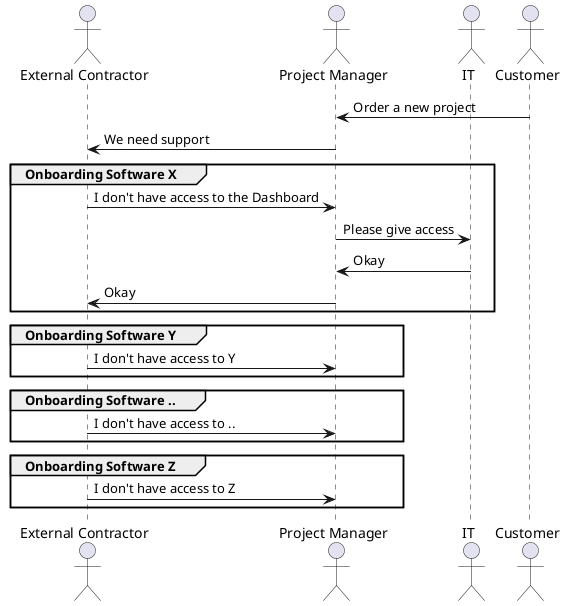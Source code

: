 @startuml
actor "External Contractor" as a_ex_employee
actor "Project Manager" as a_company_pm
actor "IT" as a_company_it
actor "Customer" as a_customer

a_customer -> a_company_pm: Order a new project
a_company_pm -> a_ex_employee: We need support

group Onboarding Software X
    a_ex_employee -> a_company_pm: I don't have access to the Dashboard
    a_company_pm -> a_company_it: Please give access
    a_company_it -> a_company_pm: Okay
    a_company_pm -> a_ex_employee: Okay
end

group Onboarding Software Y
    a_ex_employee -> a_company_pm: I don't have access to Y
end

group Onboarding Software ..
    a_ex_employee -> a_company_pm: I don't have access to ..
end

group Onboarding Software Z
    a_ex_employee -> a_company_pm: I don't have access to Z
end

@enduml
